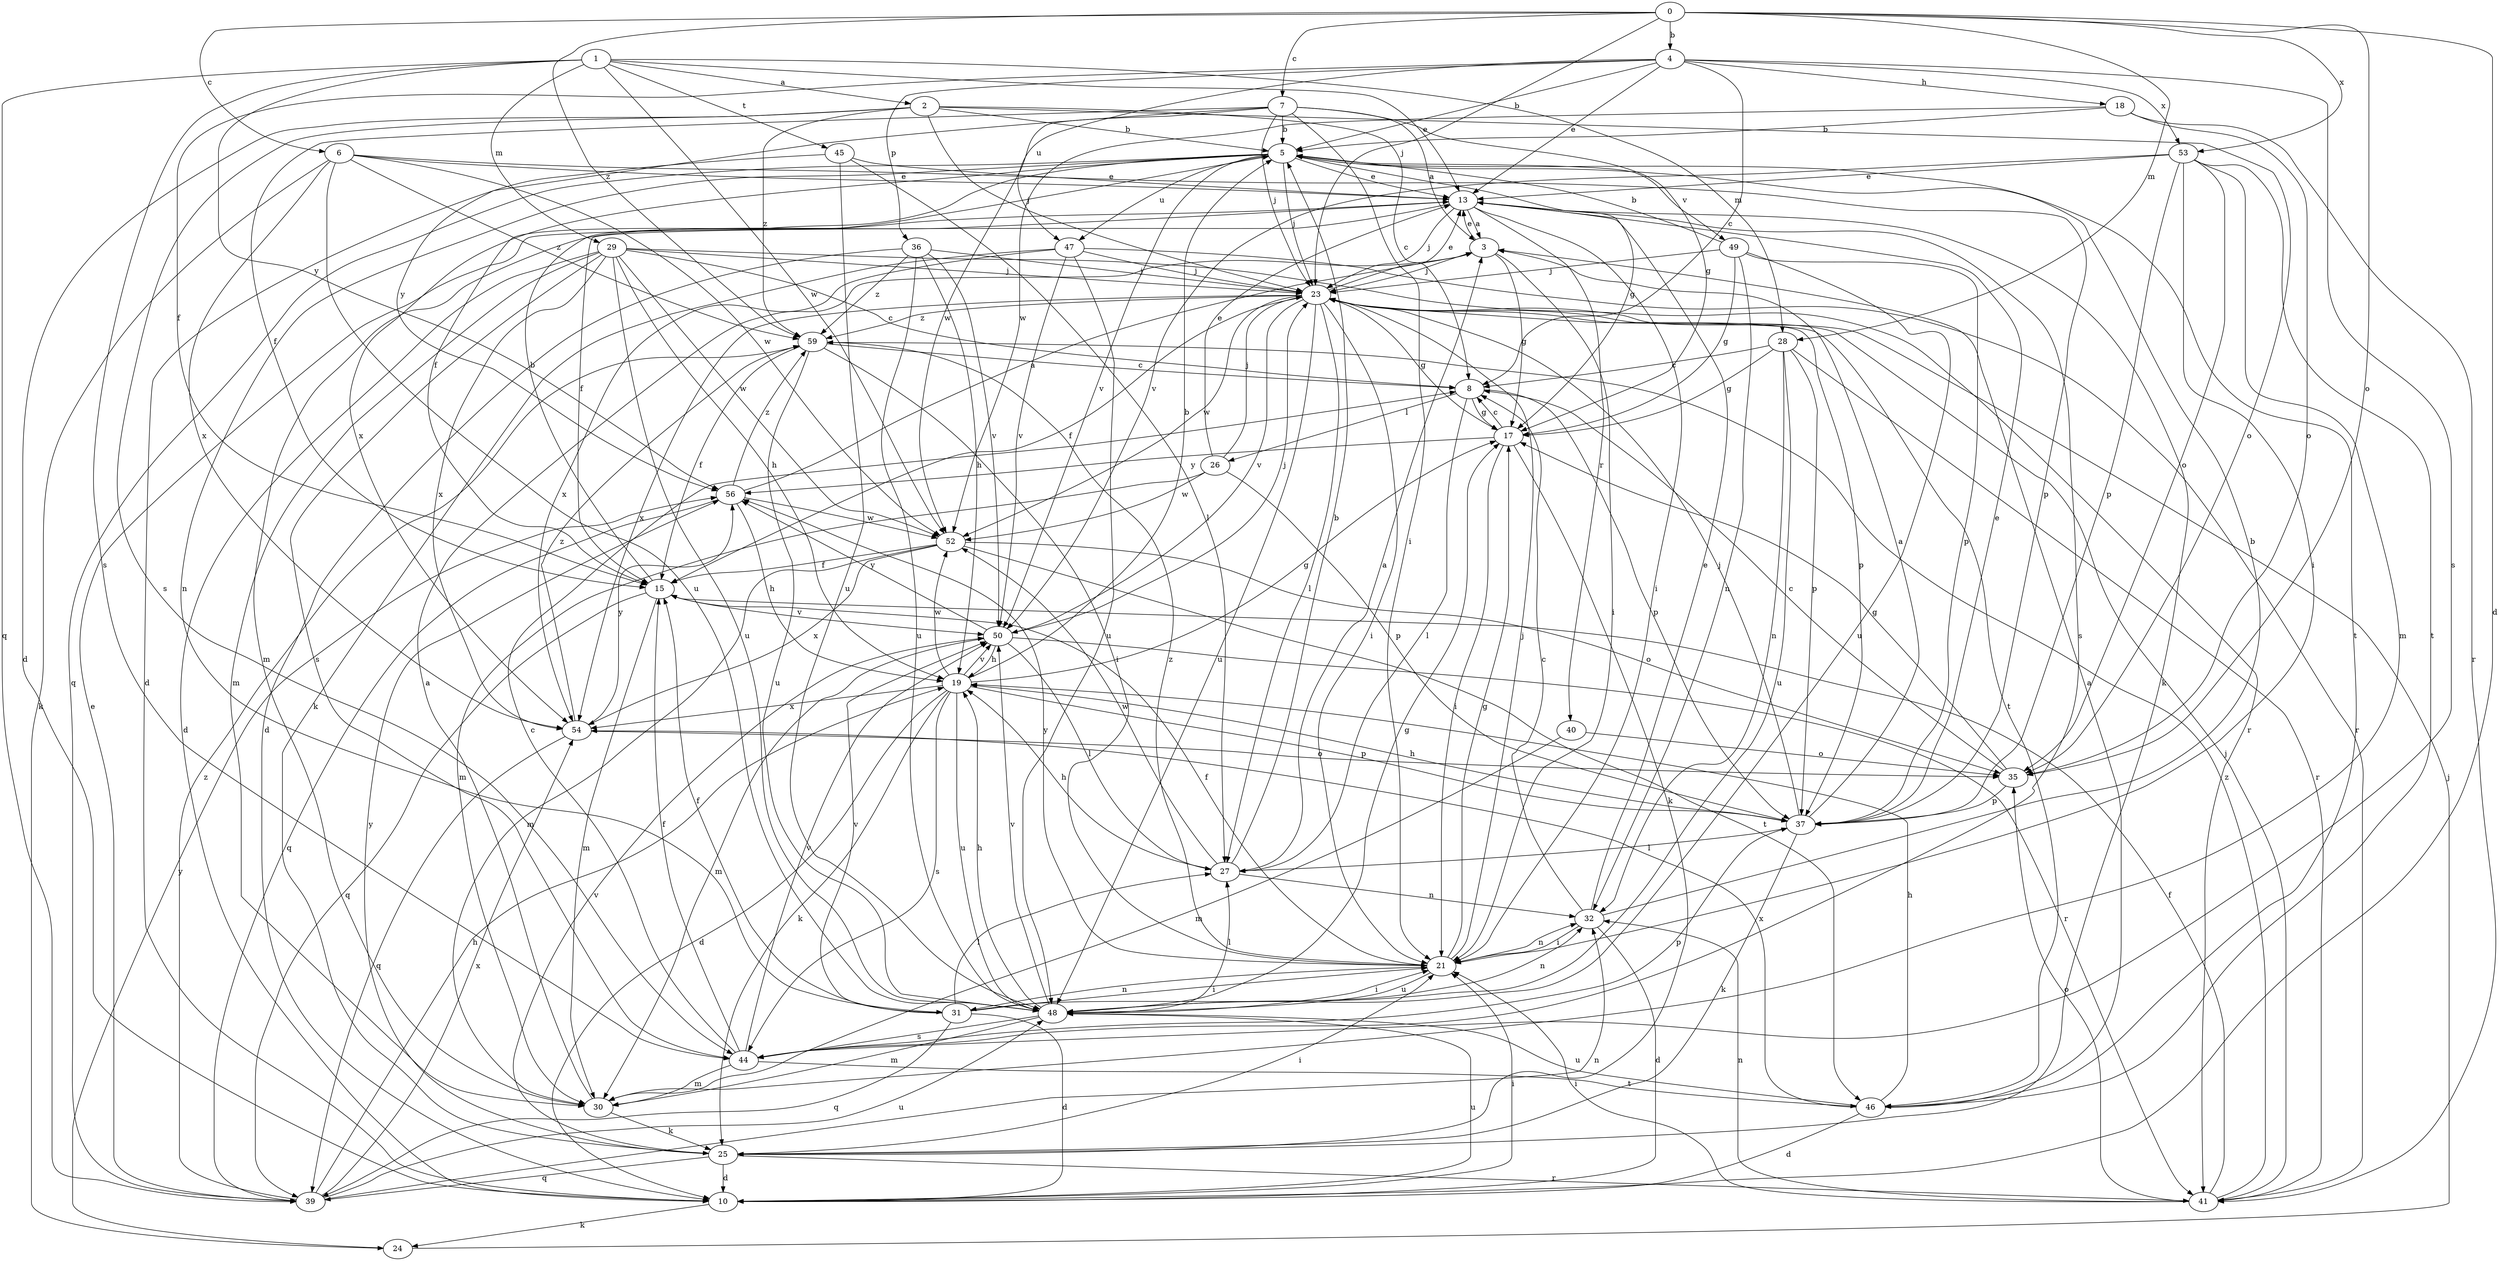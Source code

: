 strict digraph  {
0;
1;
2;
3;
4;
5;
6;
7;
8;
10;
13;
15;
17;
18;
19;
21;
23;
24;
25;
26;
27;
28;
29;
30;
31;
32;
35;
36;
37;
39;
40;
41;
44;
45;
46;
47;
48;
49;
50;
52;
53;
54;
56;
59;
0 -> 4  [label=b];
0 -> 6  [label=c];
0 -> 7  [label=c];
0 -> 10  [label=d];
0 -> 23  [label=j];
0 -> 28  [label=m];
0 -> 35  [label=o];
0 -> 53  [label=x];
0 -> 59  [label=z];
1 -> 2  [label=a];
1 -> 13  [label=e];
1 -> 28  [label=m];
1 -> 29  [label=m];
1 -> 39  [label=q];
1 -> 44  [label=s];
1 -> 45  [label=t];
1 -> 52  [label=w];
1 -> 56  [label=y];
2 -> 5  [label=b];
2 -> 8  [label=c];
2 -> 10  [label=d];
2 -> 23  [label=j];
2 -> 35  [label=o];
2 -> 44  [label=s];
2 -> 59  [label=z];
3 -> 13  [label=e];
3 -> 17  [label=g];
3 -> 21  [label=i];
3 -> 23  [label=j];
4 -> 5  [label=b];
4 -> 8  [label=c];
4 -> 13  [label=e];
4 -> 15  [label=f];
4 -> 18  [label=h];
4 -> 36  [label=p];
4 -> 44  [label=s];
4 -> 47  [label=u];
4 -> 53  [label=x];
5 -> 13  [label=e];
5 -> 15  [label=f];
5 -> 17  [label=g];
5 -> 23  [label=j];
5 -> 31  [label=n];
5 -> 39  [label=q];
5 -> 46  [label=t];
5 -> 47  [label=u];
5 -> 49  [label=v];
5 -> 50  [label=v];
5 -> 54  [label=x];
6 -> 13  [label=e];
6 -> 24  [label=k];
6 -> 37  [label=p];
6 -> 48  [label=u];
6 -> 52  [label=w];
6 -> 54  [label=x];
6 -> 59  [label=z];
7 -> 3  [label=a];
7 -> 5  [label=b];
7 -> 15  [label=f];
7 -> 17  [label=g];
7 -> 21  [label=i];
7 -> 23  [label=j];
7 -> 52  [label=w];
7 -> 56  [label=y];
8 -> 17  [label=g];
8 -> 26  [label=l];
8 -> 27  [label=l];
8 -> 37  [label=p];
10 -> 21  [label=i];
10 -> 24  [label=k];
10 -> 48  [label=u];
13 -> 3  [label=a];
13 -> 15  [label=f];
13 -> 21  [label=i];
13 -> 23  [label=j];
13 -> 25  [label=k];
13 -> 30  [label=m];
13 -> 40  [label=r];
13 -> 44  [label=s];
15 -> 5  [label=b];
15 -> 30  [label=m];
15 -> 39  [label=q];
15 -> 50  [label=v];
17 -> 8  [label=c];
17 -> 21  [label=i];
17 -> 25  [label=k];
17 -> 56  [label=y];
18 -> 5  [label=b];
18 -> 35  [label=o];
18 -> 41  [label=r];
18 -> 52  [label=w];
19 -> 5  [label=b];
19 -> 10  [label=d];
19 -> 17  [label=g];
19 -> 25  [label=k];
19 -> 37  [label=p];
19 -> 44  [label=s];
19 -> 48  [label=u];
19 -> 50  [label=v];
19 -> 52  [label=w];
19 -> 54  [label=x];
21 -> 15  [label=f];
21 -> 17  [label=g];
21 -> 23  [label=j];
21 -> 31  [label=n];
21 -> 32  [label=n];
21 -> 48  [label=u];
21 -> 56  [label=y];
21 -> 59  [label=z];
23 -> 13  [label=e];
23 -> 15  [label=f];
23 -> 17  [label=g];
23 -> 21  [label=i];
23 -> 27  [label=l];
23 -> 37  [label=p];
23 -> 46  [label=t];
23 -> 48  [label=u];
23 -> 50  [label=v];
23 -> 52  [label=w];
23 -> 54  [label=x];
23 -> 59  [label=z];
24 -> 23  [label=j];
24 -> 56  [label=y];
25 -> 10  [label=d];
25 -> 21  [label=i];
25 -> 39  [label=q];
25 -> 41  [label=r];
25 -> 50  [label=v];
25 -> 56  [label=y];
26 -> 13  [label=e];
26 -> 23  [label=j];
26 -> 30  [label=m];
26 -> 37  [label=p];
26 -> 52  [label=w];
27 -> 3  [label=a];
27 -> 5  [label=b];
27 -> 19  [label=h];
27 -> 32  [label=n];
27 -> 52  [label=w];
28 -> 8  [label=c];
28 -> 17  [label=g];
28 -> 32  [label=n];
28 -> 37  [label=p];
28 -> 41  [label=r];
28 -> 48  [label=u];
29 -> 8  [label=c];
29 -> 10  [label=d];
29 -> 19  [label=h];
29 -> 23  [label=j];
29 -> 30  [label=m];
29 -> 41  [label=r];
29 -> 44  [label=s];
29 -> 48  [label=u];
29 -> 52  [label=w];
29 -> 54  [label=x];
30 -> 3  [label=a];
30 -> 25  [label=k];
31 -> 10  [label=d];
31 -> 15  [label=f];
31 -> 21  [label=i];
31 -> 27  [label=l];
31 -> 32  [label=n];
31 -> 39  [label=q];
31 -> 50  [label=v];
32 -> 5  [label=b];
32 -> 8  [label=c];
32 -> 10  [label=d];
32 -> 13  [label=e];
32 -> 21  [label=i];
35 -> 8  [label=c];
35 -> 17  [label=g];
35 -> 37  [label=p];
36 -> 10  [label=d];
36 -> 19  [label=h];
36 -> 23  [label=j];
36 -> 48  [label=u];
36 -> 50  [label=v];
36 -> 59  [label=z];
37 -> 3  [label=a];
37 -> 13  [label=e];
37 -> 19  [label=h];
37 -> 23  [label=j];
37 -> 25  [label=k];
37 -> 27  [label=l];
39 -> 13  [label=e];
39 -> 19  [label=h];
39 -> 32  [label=n];
39 -> 48  [label=u];
39 -> 54  [label=x];
39 -> 59  [label=z];
40 -> 30  [label=m];
40 -> 35  [label=o];
41 -> 15  [label=f];
41 -> 21  [label=i];
41 -> 23  [label=j];
41 -> 32  [label=n];
41 -> 35  [label=o];
41 -> 59  [label=z];
44 -> 8  [label=c];
44 -> 15  [label=f];
44 -> 30  [label=m];
44 -> 37  [label=p];
44 -> 46  [label=t];
44 -> 50  [label=v];
45 -> 10  [label=d];
45 -> 13  [label=e];
45 -> 27  [label=l];
45 -> 48  [label=u];
46 -> 3  [label=a];
46 -> 10  [label=d];
46 -> 19  [label=h];
46 -> 48  [label=u];
46 -> 54  [label=x];
47 -> 23  [label=j];
47 -> 25  [label=k];
47 -> 41  [label=r];
47 -> 48  [label=u];
47 -> 50  [label=v];
47 -> 54  [label=x];
48 -> 17  [label=g];
48 -> 19  [label=h];
48 -> 21  [label=i];
48 -> 27  [label=l];
48 -> 30  [label=m];
48 -> 44  [label=s];
48 -> 50  [label=v];
49 -> 5  [label=b];
49 -> 17  [label=g];
49 -> 23  [label=j];
49 -> 32  [label=n];
49 -> 37  [label=p];
49 -> 48  [label=u];
50 -> 19  [label=h];
50 -> 23  [label=j];
50 -> 27  [label=l];
50 -> 30  [label=m];
50 -> 41  [label=r];
50 -> 56  [label=y];
52 -> 15  [label=f];
52 -> 30  [label=m];
52 -> 35  [label=o];
52 -> 46  [label=t];
52 -> 54  [label=x];
53 -> 13  [label=e];
53 -> 21  [label=i];
53 -> 30  [label=m];
53 -> 35  [label=o];
53 -> 37  [label=p];
53 -> 46  [label=t];
53 -> 50  [label=v];
54 -> 35  [label=o];
54 -> 39  [label=q];
54 -> 56  [label=y];
54 -> 59  [label=z];
56 -> 3  [label=a];
56 -> 19  [label=h];
56 -> 39  [label=q];
56 -> 52  [label=w];
56 -> 59  [label=z];
59 -> 8  [label=c];
59 -> 15  [label=f];
59 -> 21  [label=i];
59 -> 48  [label=u];
}
